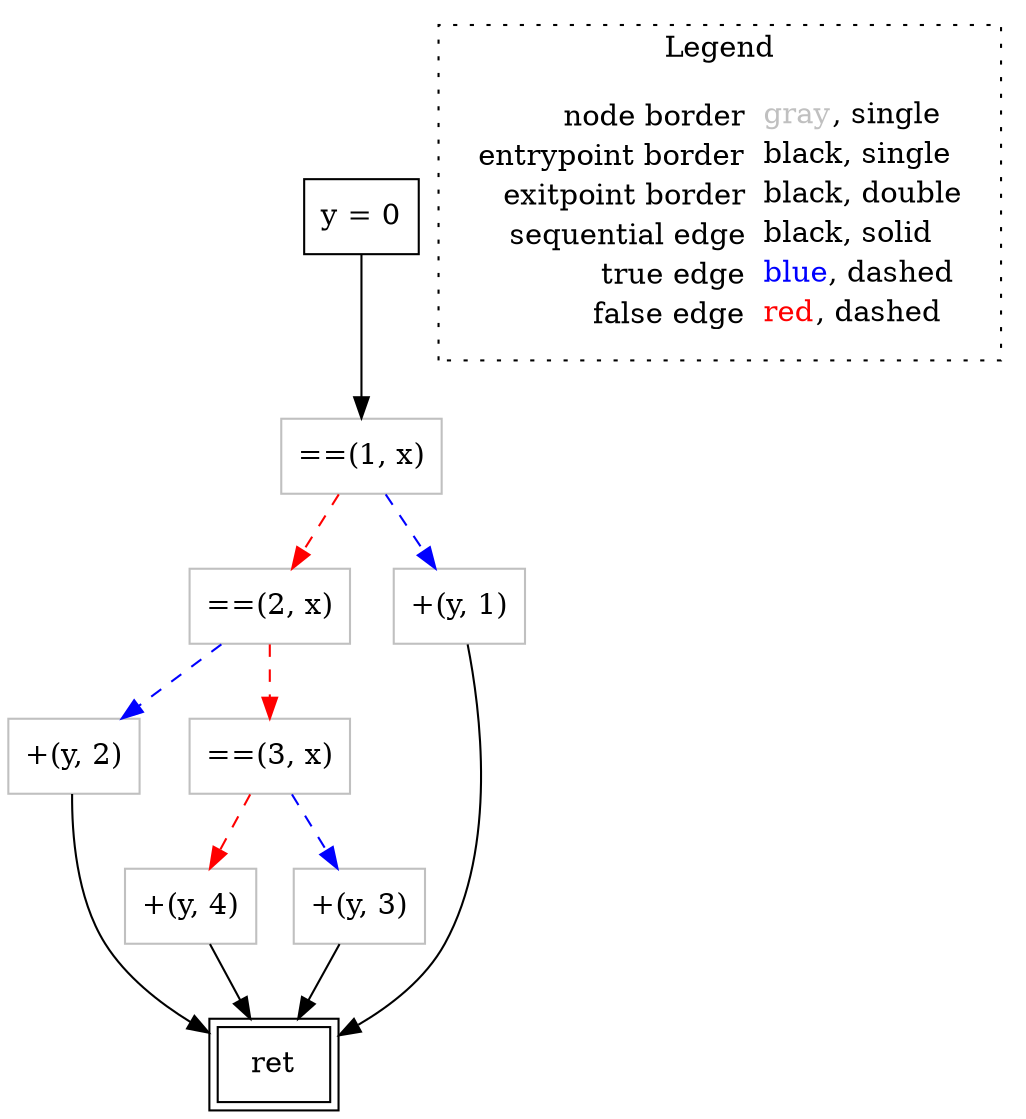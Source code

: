 digraph {
	"node0" [shape="rect",color="black",label=<y = 0>];
	"node1" [shape="rect",color="black",peripheries="2",label=<ret>];
	"node2" [shape="rect",color="gray",label=<+(y, 2)>];
	"node3" [shape="rect",color="gray",label=<==(2, x)>];
	"node4" [shape="rect",color="gray",label=<+(y, 1)>];
	"node5" [shape="rect",color="gray",label=<+(y, 4)>];
	"node6" [shape="rect",color="gray",label=<==(1, x)>];
	"node7" [shape="rect",color="gray",label=<+(y, 3)>];
	"node8" [shape="rect",color="gray",label=<==(3, x)>];
	"node2" -> "node1" [color="black"];
	"node3" -> "node2" [color="blue",style="dashed"];
	"node3" -> "node8" [color="red",style="dashed"];
	"node4" -> "node1" [color="black"];
	"node5" -> "node1" [color="black"];
	"node0" -> "node6" [color="black"];
	"node6" -> "node3" [color="red",style="dashed"];
	"node6" -> "node4" [color="blue",style="dashed"];
	"node7" -> "node1" [color="black"];
	"node8" -> "node5" [color="red",style="dashed"];
	"node8" -> "node7" [color="blue",style="dashed"];
subgraph cluster_legend {
	label="Legend";
	style=dotted;
	node [shape=plaintext];
	"legend" [label=<<table border="0" cellpadding="2" cellspacing="0" cellborder="0"><tr><td align="right">node border&nbsp;</td><td align="left"><font color="gray">gray</font>, single</td></tr><tr><td align="right">entrypoint border&nbsp;</td><td align="left"><font color="black">black</font>, single</td></tr><tr><td align="right">exitpoint border&nbsp;</td><td align="left"><font color="black">black</font>, double</td></tr><tr><td align="right">sequential edge&nbsp;</td><td align="left"><font color="black">black</font>, solid</td></tr><tr><td align="right">true edge&nbsp;</td><td align="left"><font color="blue">blue</font>, dashed</td></tr><tr><td align="right">false edge&nbsp;</td><td align="left"><font color="red">red</font>, dashed</td></tr></table>>];
}

}

